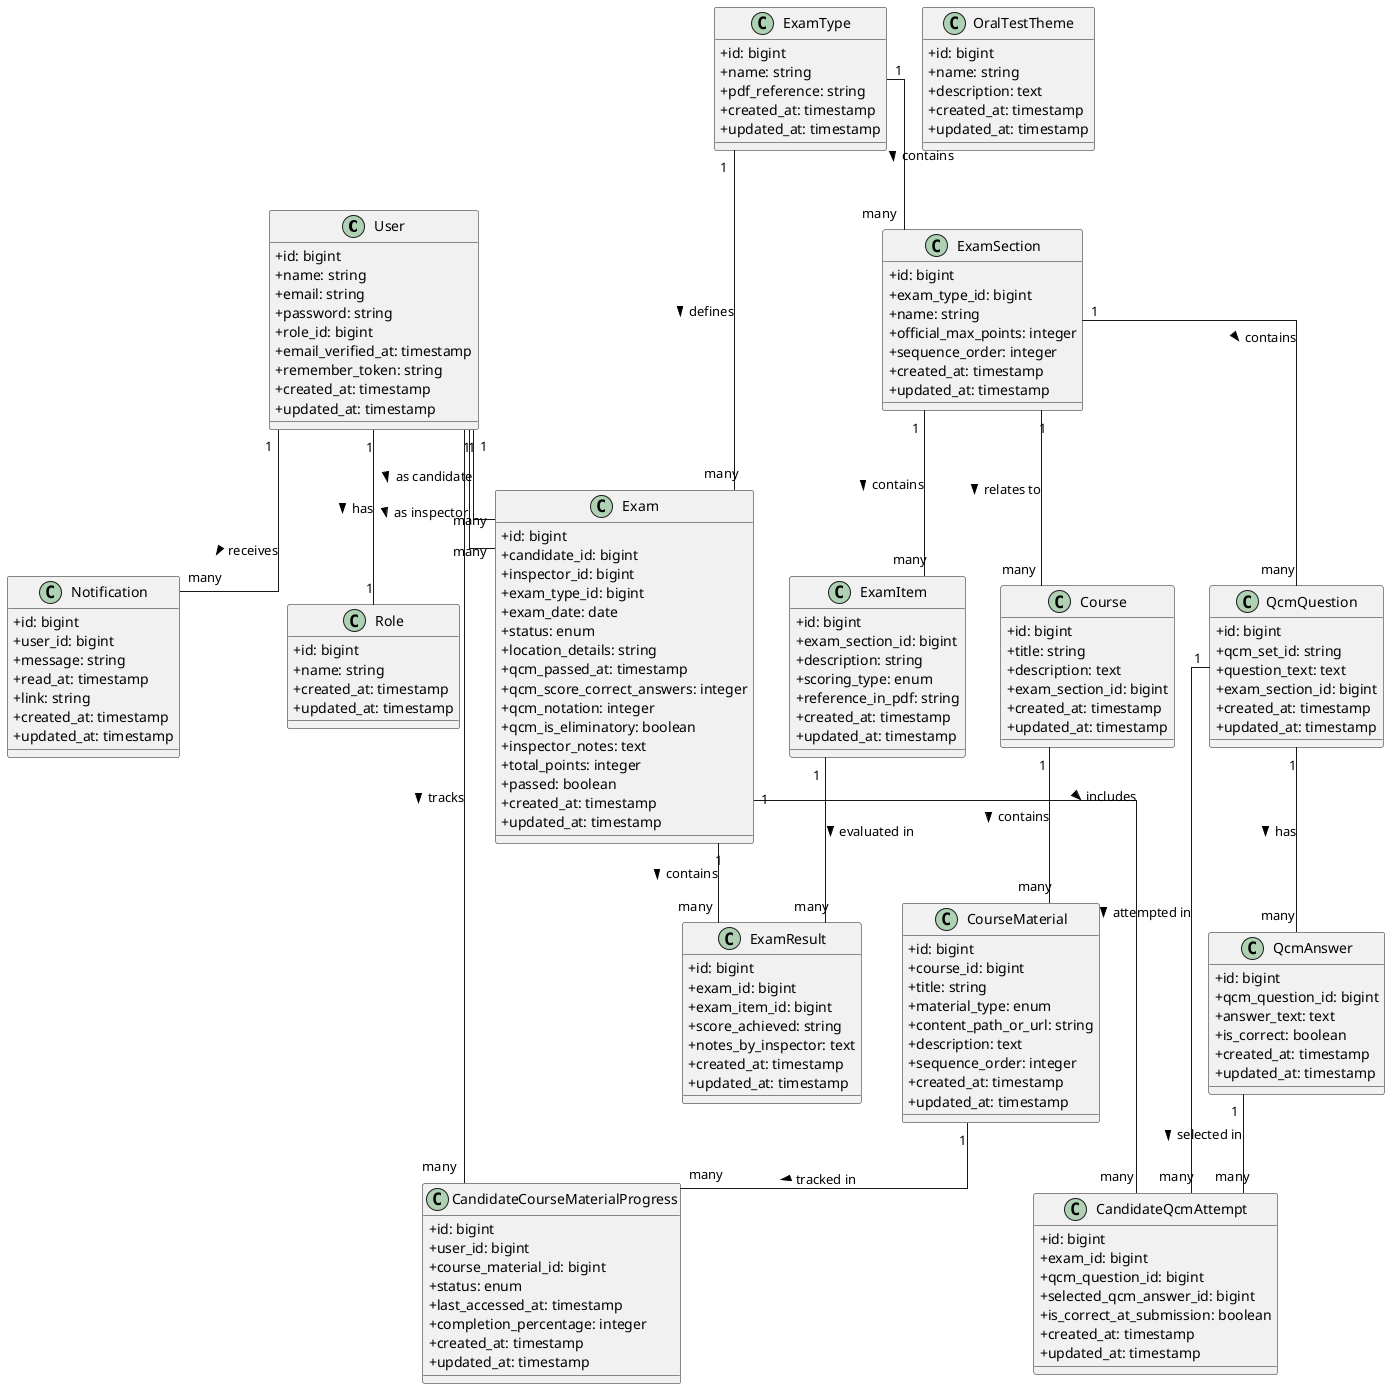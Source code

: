 @startuml Driving Exam Platform - Class Diagram

skinparam classAttributeIconSize 0
skinparam shadowing false
skinparam linetype ortho

' User and Role classes
class User {
  +id: bigint
  +name: string
  +email: string
  +password: string
  +role_id: bigint
  +email_verified_at: timestamp
  +remember_token: string
  +created_at: timestamp
  +updated_at: timestamp
}

class Role {
  +id: bigint
  +name: string
  +created_at: timestamp
  +updated_at: timestamp
}

' Exam Structure classes
class ExamType {
  +id: bigint
  +name: string
  +pdf_reference: string
  +created_at: timestamp
  +updated_at: timestamp
}

class ExamSection {
  +id: bigint
  +exam_type_id: bigint
  +name: string
  +official_max_points: integer
  +sequence_order: integer
  +created_at: timestamp
  +updated_at: timestamp
}

class ExamItem {
  +id: bigint
  +exam_section_id: bigint
  +description: string
  +scoring_type: enum
  +reference_in_pdf: string
  +created_at: timestamp
  +updated_at: timestamp
}

class Exam {
  +id: bigint
  +candidate_id: bigint
  +inspector_id: bigint
  +exam_type_id: bigint
  +exam_date: date
  +status: enum
  +location_details: string
  +qcm_passed_at: timestamp
  +qcm_score_correct_answers: integer
  +qcm_notation: integer
  +qcm_is_eliminatory: boolean
  +inspector_notes: text
  +total_points: integer
  +passed: boolean
  +created_at: timestamp
  +updated_at: timestamp
}

class ExamResult {
  +id: bigint
  +exam_id: bigint
  +exam_item_id: bigint
  +score_achieved: string
  +notes_by_inspector: text
  +created_at: timestamp
  +updated_at: timestamp
}

' Course Management classes
class Course {
  +id: bigint
  +title: string
  +description: text
  +exam_section_id: bigint
  +created_at: timestamp
  +updated_at: timestamp
}

class CourseMaterial {
  +id: bigint
  +course_id: bigint
  +title: string
  +material_type: enum
  +content_path_or_url: string
  +description: text
  +sequence_order: integer
  +created_at: timestamp
  +updated_at: timestamp
}

class CandidateCourseMaterialProgress {
  +id: bigint
  +user_id: bigint
  +course_material_id: bigint
  +status: enum
  +last_accessed_at: timestamp
  +completion_percentage: integer
  +created_at: timestamp
  +updated_at: timestamp
}

' QCM classes
class QcmQuestion {
  +id: bigint
  +qcm_set_id: string
  +question_text: text
  +exam_section_id: bigint
  +created_at: timestamp
  +updated_at: timestamp
}

class QcmAnswer {
  +id: bigint
  +qcm_question_id: bigint
  +answer_text: text
  +is_correct: boolean
  +created_at: timestamp
  +updated_at: timestamp
}

class CandidateQcmAttempt {
  +id: bigint
  +exam_id: bigint
  +qcm_question_id: bigint
  +selected_qcm_answer_id: bigint
  +is_correct_at_submission: boolean
  +created_at: timestamp
  +updated_at: timestamp
}

' Other classes
class OralTestTheme {
  +id: bigint
  +name: string
  +description: text
  +created_at: timestamp
  +updated_at: timestamp
}

class Notification {
  +id: bigint
  +user_id: bigint
  +message: string
  +read_at: timestamp
  +link: string
  +created_at: timestamp
  +updated_at: timestamp
}

' Relationships
User "1" -- "1" Role : has >
User "1" -- "many" Exam : as candidate >
User "1" -- "many" Exam : as inspector >
User "1" -- "many" CandidateCourseMaterialProgress : tracks >
User "1" -- "many" Notification : receives >

ExamType "1" -- "many" ExamSection : contains >
ExamType "1" -- "many" Exam : defines >

ExamSection "1" -- "many" ExamItem : contains >
ExamSection "1" -- "many" Course : relates to >
ExamSection "1" -- "many" QcmQuestion : contains >

ExamItem "1" -- "many" ExamResult : evaluated in >

Exam "1" -- "many" ExamResult : contains >
Exam "1" -- "many" CandidateQcmAttempt : includes >

Course "1" -- "many" CourseMaterial : contains >

CourseMaterial "1" -- "many" CandidateCourseMaterialProgress : tracked in >

QcmQuestion "1" -- "many" QcmAnswer : has >
QcmQuestion "1" -- "many" CandidateQcmAttempt : attempted in >

QcmAnswer "1" -- "many" CandidateQcmAttempt : selected in >

@enduml 